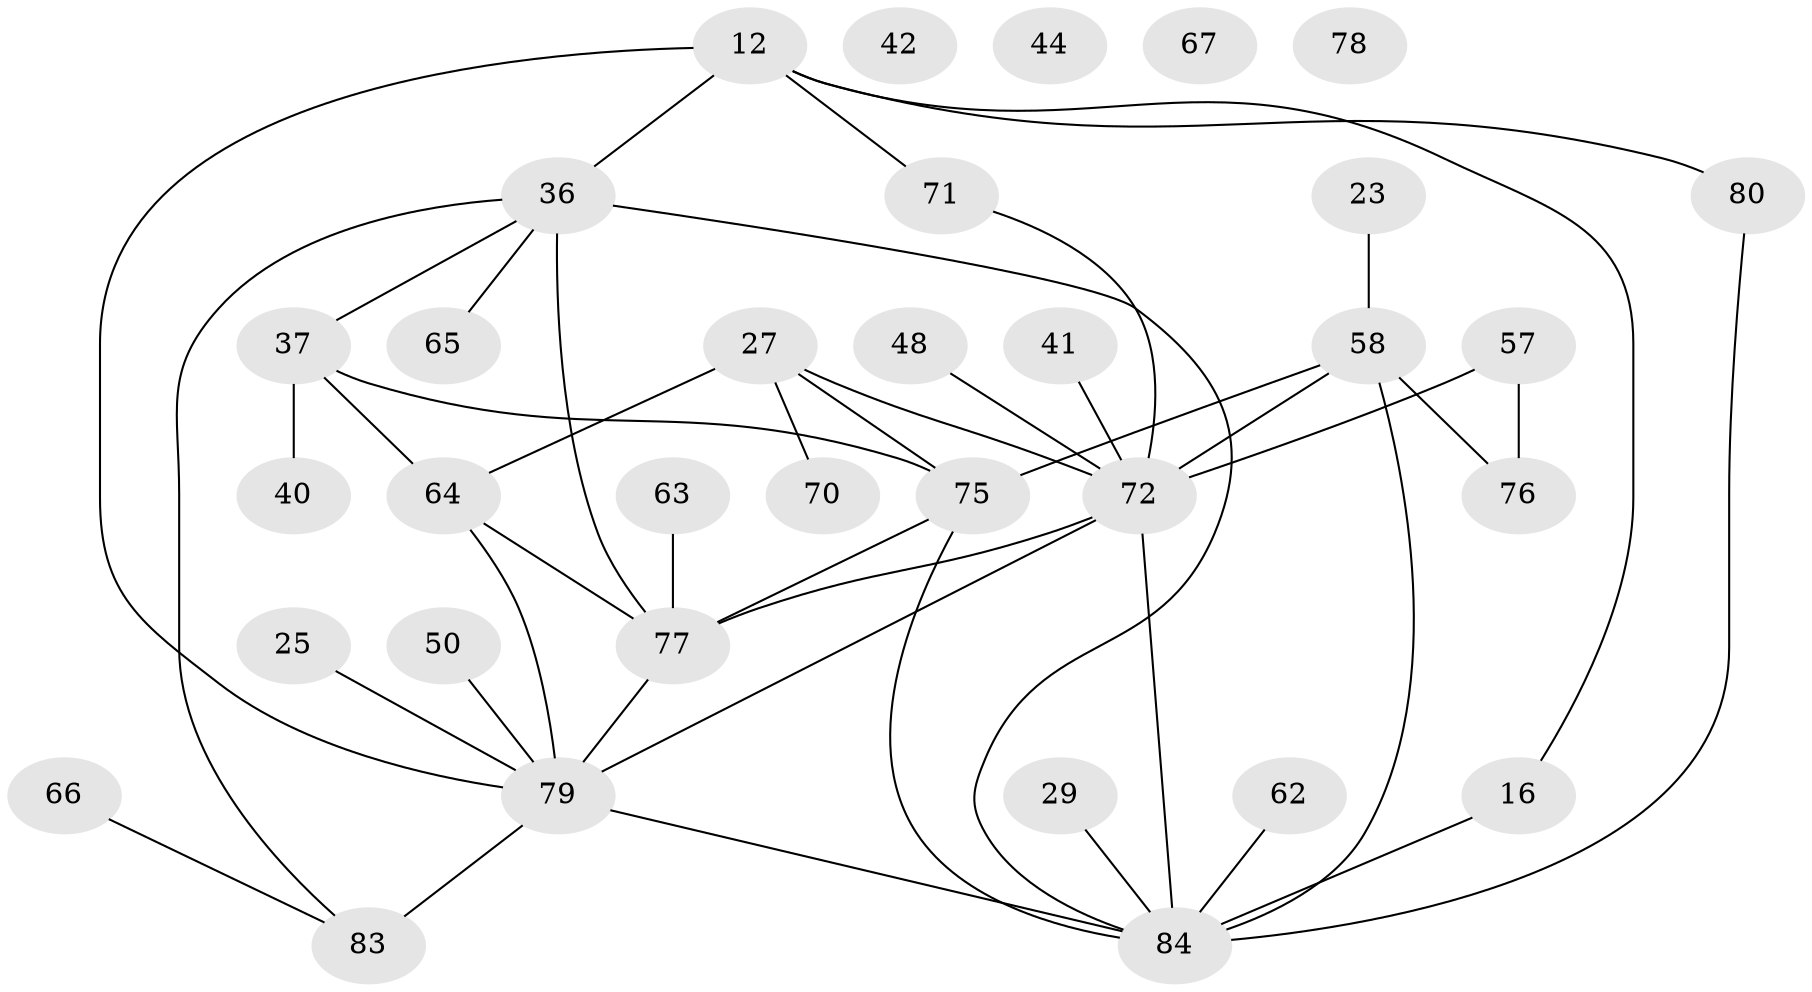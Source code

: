 // original degree distribution, {2: 0.2261904761904762, 4: 0.15476190476190477, 3: 0.20238095238095238, 6: 0.047619047619047616, 1: 0.17857142857142858, 5: 0.10714285714285714, 8: 0.023809523809523808, 7: 0.011904761904761904, 0: 0.047619047619047616}
// Generated by graph-tools (version 1.1) at 2025/42/03/04/25 21:42:48]
// undirected, 33 vertices, 45 edges
graph export_dot {
graph [start="1"]
  node [color=gray90,style=filled];
  12;
  16 [super="+4"];
  23;
  25 [super="+17"];
  27;
  29;
  36 [super="+30"];
  37;
  40;
  41;
  42;
  44;
  48;
  50;
  57 [super="+8"];
  58 [super="+15+35+54"];
  62;
  63;
  64 [super="+59"];
  65;
  66 [super="+6"];
  67;
  70;
  71 [super="+1"];
  72 [super="+33+34"];
  75 [super="+60+32"];
  76;
  77 [super="+28+56"];
  78;
  79 [super="+68+31+69"];
  80;
  83 [super="+3+55"];
  84 [super="+82+81+73"];
  12 -- 16 [weight=2];
  12 -- 36 [weight=2];
  12 -- 79 [weight=2];
  12 -- 80;
  12 -- 71;
  16 -- 84 [weight=5];
  23 -- 58;
  25 -- 79;
  27 -- 70;
  27 -- 64;
  27 -- 72;
  27 -- 75 [weight=2];
  29 -- 84;
  36 -- 37;
  36 -- 65;
  36 -- 77 [weight=3];
  36 -- 83;
  36 -- 84;
  37 -- 40;
  37 -- 64 [weight=2];
  37 -- 75;
  41 -- 72 [weight=2];
  48 -- 72;
  50 -- 79;
  57 -- 72 [weight=2];
  57 -- 76;
  58 -- 72 [weight=3];
  58 -- 76;
  58 -- 75;
  58 -- 84 [weight=2];
  62 -- 84;
  63 -- 77;
  64 -- 79;
  64 -- 77;
  66 -- 83;
  71 -- 72;
  72 -- 84 [weight=3];
  72 -- 79;
  72 -- 77 [weight=2];
  75 -- 77 [weight=4];
  75 -- 84 [weight=3];
  77 -- 79;
  79 -- 83 [weight=2];
  79 -- 84 [weight=4];
  80 -- 84;
}
